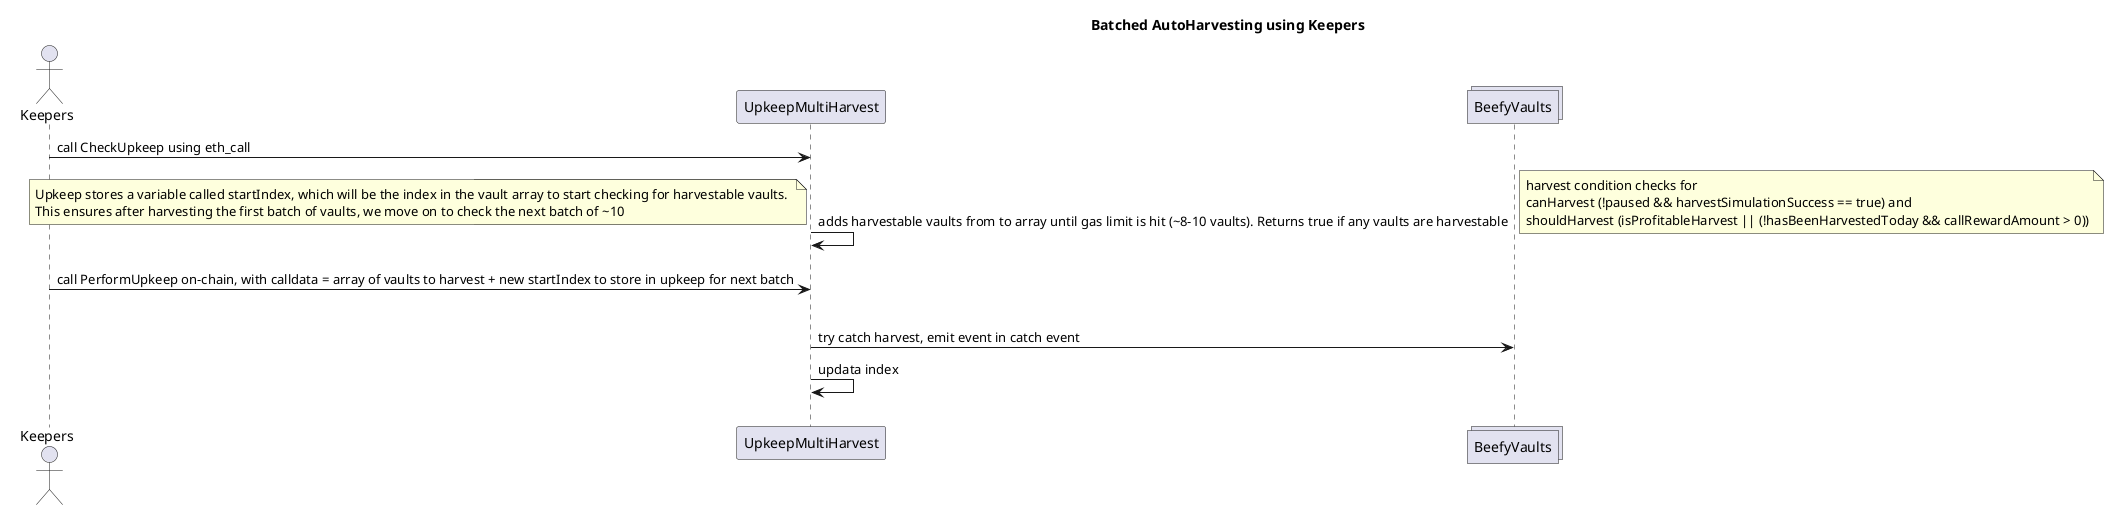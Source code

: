 @startuml Batched AutoHarvesting using Keepers
title Batched AutoHarvesting using Keepers

actor Keepers
participant UpkeepMultiHarvest as Upkeep
collections BeefyVaults

Keepers->Upkeep: call CheckUpkeep using eth_call
Upkeep->Upkeep: adds harvestable vaults from to array until gas limit is hit (~8-10 vaults). Returns true if any vaults are harvestable
note left
vault list obtained from vault registry
(Vault registry omitted from diagram for simplicity)
end note
note left 
Upkeep stores a variable called startIndex, which will be the index in the vault array to start checking for harvestable vaults. 
This ensures after harvesting the first batch of vaults, we move on to check the next batch of ~10
end note
note right
harvest condition checks for 
canHarvest (!paused && harvestSimulationSuccess == true) and 
shouldHarvest (isProfitableHarvest || (!hasBeenHarvestedToday && callRewardAmount > 0))
end note
alt Upkeep returns true
    Keepers->Upkeep: call PerformUpkeep on-chain, with calldata = array of vaults to harvest + new startIndex to store in upkeep for next batch
    loop ~10 times
        Upkeep->BeefyVaults: try catch harvest, emit event in catch event
    Upkeep->Upkeep: updata index
else Upkeep returns false
    note left: do nothing
@enduml